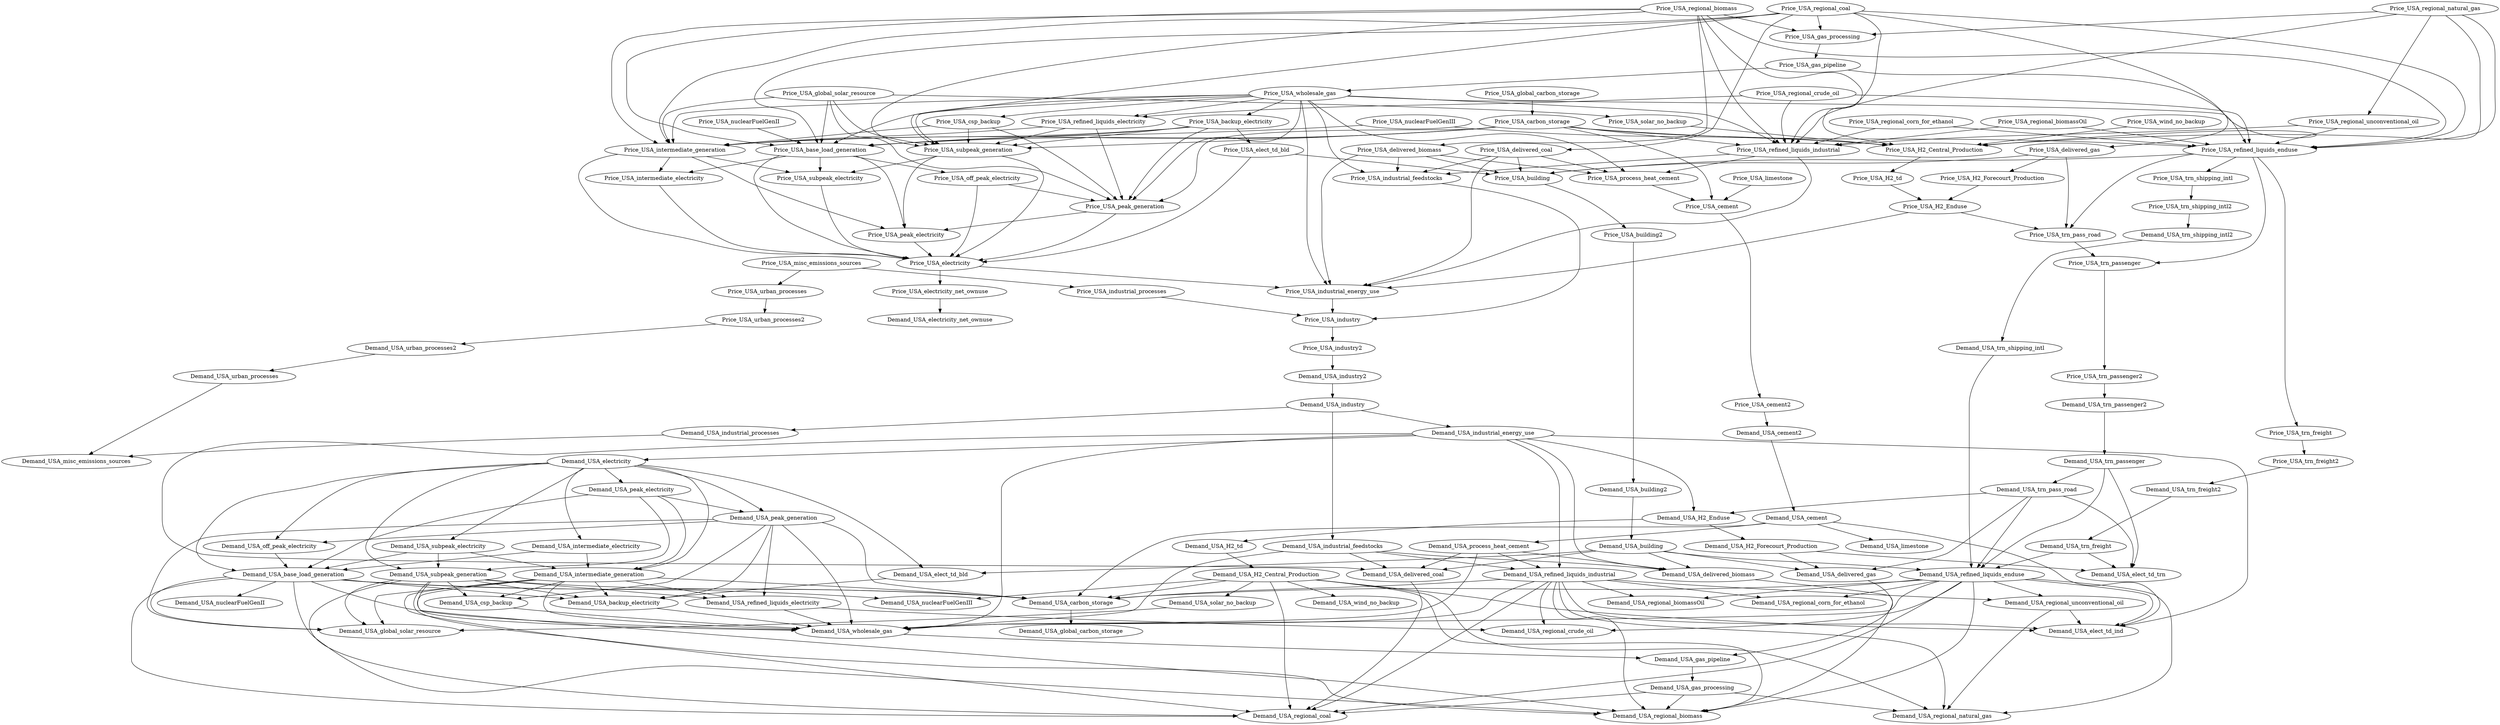 digraph gcam {
Price_USA_wind_no_backup -> Price_USA_H2_Central_Production;
Price_USA_H2_Central_Production -> Price_USA_H2_td;
Price_USA_H2_td -> Price_USA_H2_Enduse;
Price_USA_H2_Enduse -> Price_USA_industrial_energy_use;
Price_USA_H2_Enduse -> Price_USA_trn_pass_road;
Price_USA_trn_pass_road -> Price_USA_trn_passenger;
Price_USA_trn_passenger -> Price_USA_trn_passenger2;
Price_USA_trn_passenger2 -> Demand_USA_trn_passenger2;
Demand_USA_trn_passenger2 -> Demand_USA_trn_passenger;
Demand_USA_trn_passenger -> Demand_USA_elect_td_trn;
Demand_USA_trn_passenger -> Demand_USA_refined_liquids_enduse;
Demand_USA_trn_passenger -> Demand_USA_trn_pass_road;
Demand_USA_trn_pass_road -> Demand_USA_H2_Enduse;
Demand_USA_trn_pass_road -> Demand_USA_delivered_gas;
Demand_USA_trn_pass_road -> Demand_USA_elect_td_trn;
Demand_USA_trn_pass_road -> Demand_USA_refined_liquids_enduse;
Demand_USA_refined_liquids_enduse -> Demand_USA_carbon_storage;
Demand_USA_refined_liquids_enduse -> Demand_USA_elect_td_ind;
Demand_USA_refined_liquids_enduse -> Demand_USA_regional_biomassOil;
Demand_USA_refined_liquids_enduse -> Demand_USA_regional_biomass;
Demand_USA_refined_liquids_enduse -> Demand_USA_regional_coal;
Demand_USA_refined_liquids_enduse -> Demand_USA_regional_corn_for_ethanol;
Demand_USA_refined_liquids_enduse -> Demand_USA_regional_crude_oil;
Demand_USA_refined_liquids_enduse -> Demand_USA_regional_natural_gas;
Demand_USA_refined_liquids_enduse -> Demand_USA_regional_unconventional_oil;
Demand_USA_refined_liquids_enduse -> Demand_USA_wholesale_gas;
Demand_USA_wholesale_gas -> Demand_USA_gas_pipeline;
Demand_USA_gas_pipeline -> Demand_USA_gas_processing;
Demand_USA_gas_processing -> Demand_USA_regional_biomass;
Demand_USA_gas_processing -> Demand_USA_regional_coal;
Demand_USA_gas_processing -> Demand_USA_regional_natural_gas;
Demand_USA_regional_unconventional_oil -> Demand_USA_elect_td_ind;
Demand_USA_regional_unconventional_oil -> Demand_USA_regional_natural_gas;
Demand_USA_carbon_storage -> Demand_USA_global_carbon_storage;
Demand_USA_delivered_gas -> Demand_USA_gas_pipeline;
Demand_USA_H2_Enduse -> Demand_USA_H2_Forecourt_Production;
Demand_USA_H2_Enduse -> Demand_USA_H2_td;
Demand_USA_H2_td -> Demand_USA_H2_Central_Production;
Demand_USA_H2_Central_Production -> Demand_USA_carbon_storage;
Demand_USA_H2_Central_Production -> Demand_USA_elect_td_ind;
Demand_USA_H2_Central_Production -> Demand_USA_nuclearFuelGenIII;
Demand_USA_H2_Central_Production -> Demand_USA_regional_biomass;
Demand_USA_H2_Central_Production -> Demand_USA_regional_coal;
Demand_USA_H2_Central_Production -> Demand_USA_regional_natural_gas;
Demand_USA_H2_Central_Production -> Demand_USA_solar_no_backup;
Demand_USA_H2_Central_Production -> Demand_USA_wind_no_backup;
Demand_USA_solar_no_backup -> Demand_USA_global_solar_resource;
Demand_USA_H2_Forecourt_Production -> Demand_USA_delivered_gas;
Demand_USA_H2_Forecourt_Production -> Demand_USA_elect_td_trn;
Price_USA_industrial_energy_use -> Price_USA_industry;
Price_USA_industry -> Price_USA_industry2;
Price_USA_industry2 -> Demand_USA_industry2;
Demand_USA_industry2 -> Demand_USA_industry;
Demand_USA_industry -> Demand_USA_industrial_energy_use;
Demand_USA_industry -> Demand_USA_industrial_feedstocks;
Demand_USA_industry -> Demand_USA_industrial_processes;
Demand_USA_industrial_processes -> Demand_USA_misc_emissions_sources;
Demand_USA_industrial_feedstocks -> Demand_USA_delivered_biomass;
Demand_USA_industrial_feedstocks -> Demand_USA_delivered_coal;
Demand_USA_industrial_feedstocks -> Demand_USA_refined_liquids_industrial;
Demand_USA_industrial_feedstocks -> Demand_USA_wholesale_gas;
Demand_USA_refined_liquids_industrial -> Demand_USA_carbon_storage;
Demand_USA_refined_liquids_industrial -> Demand_USA_elect_td_ind;
Demand_USA_refined_liquids_industrial -> Demand_USA_regional_biomassOil;
Demand_USA_refined_liquids_industrial -> Demand_USA_regional_biomass;
Demand_USA_refined_liquids_industrial -> Demand_USA_regional_coal;
Demand_USA_refined_liquids_industrial -> Demand_USA_regional_corn_for_ethanol;
Demand_USA_refined_liquids_industrial -> Demand_USA_regional_crude_oil;
Demand_USA_refined_liquids_industrial -> Demand_USA_regional_natural_gas;
Demand_USA_refined_liquids_industrial -> Demand_USA_regional_unconventional_oil;
Demand_USA_refined_liquids_industrial -> Demand_USA_wholesale_gas;
Demand_USA_delivered_coal -> Demand_USA_regional_coal;
Demand_USA_delivered_biomass -> Demand_USA_regional_biomass;
Demand_USA_industrial_energy_use -> Demand_USA_H2_Enduse;
Demand_USA_industrial_energy_use -> Demand_USA_delivered_biomass;
Demand_USA_industrial_energy_use -> Demand_USA_delivered_coal;
Demand_USA_industrial_energy_use -> Demand_USA_elect_td_ind;
Demand_USA_industrial_energy_use -> Demand_USA_electricity;
Demand_USA_industrial_energy_use -> Demand_USA_refined_liquids_industrial;
Demand_USA_industrial_energy_use -> Demand_USA_wholesale_gas;
Demand_USA_electricity -> Demand_USA_base_load_generation;
Demand_USA_electricity -> Demand_USA_elect_td_bld;
Demand_USA_electricity -> Demand_USA_intermediate_electricity;
Demand_USA_electricity -> Demand_USA_intermediate_generation;
Demand_USA_electricity -> Demand_USA_off_peak_electricity;
Demand_USA_electricity -> Demand_USA_peak_electricity;
Demand_USA_electricity -> Demand_USA_peak_generation;
Demand_USA_electricity -> Demand_USA_subpeak_electricity;
Demand_USA_electricity -> Demand_USA_subpeak_generation;
Demand_USA_subpeak_generation -> Demand_USA_backup_electricity;
Demand_USA_subpeak_generation -> Demand_USA_carbon_storage;
Demand_USA_subpeak_generation -> Demand_USA_csp_backup;
Demand_USA_subpeak_generation -> Demand_USA_global_solar_resource;
Demand_USA_subpeak_generation -> Demand_USA_refined_liquids_electricity;
Demand_USA_subpeak_generation -> Demand_USA_regional_biomass;
Demand_USA_subpeak_generation -> Demand_USA_regional_coal;
Demand_USA_subpeak_generation -> Demand_USA_wholesale_gas;
Demand_USA_refined_liquids_electricity -> Demand_USA_regional_crude_oil;
Demand_USA_refined_liquids_electricity -> Demand_USA_wholesale_gas;
Demand_USA_csp_backup -> Demand_USA_wholesale_gas;
Demand_USA_backup_electricity -> Demand_USA_wholesale_gas;
Demand_USA_subpeak_electricity -> Demand_USA_base_load_generation;
Demand_USA_subpeak_electricity -> Demand_USA_intermediate_generation;
Demand_USA_subpeak_electricity -> Demand_USA_subpeak_generation;
Demand_USA_intermediate_generation -> Demand_USA_backup_electricity;
Demand_USA_intermediate_generation -> Demand_USA_carbon_storage;
Demand_USA_intermediate_generation -> Demand_USA_csp_backup;
Demand_USA_intermediate_generation -> Demand_USA_global_solar_resource;
Demand_USA_intermediate_generation -> Demand_USA_refined_liquids_electricity;
Demand_USA_intermediate_generation -> Demand_USA_regional_biomass;
Demand_USA_intermediate_generation -> Demand_USA_regional_coal;
Demand_USA_intermediate_generation -> Demand_USA_wholesale_gas;
Demand_USA_base_load_generation -> Demand_USA_backup_electricity;
Demand_USA_base_load_generation -> Demand_USA_carbon_storage;
Demand_USA_base_load_generation -> Demand_USA_global_solar_resource;
Demand_USA_base_load_generation -> Demand_USA_nuclearFuelGenIII;
Demand_USA_base_load_generation -> Demand_USA_nuclearFuelGenII;
Demand_USA_base_load_generation -> Demand_USA_regional_biomass;
Demand_USA_base_load_generation -> Demand_USA_regional_coal;
Demand_USA_base_load_generation -> Demand_USA_wholesale_gas;
Demand_USA_peak_generation -> Demand_USA_backup_electricity;
Demand_USA_peak_generation -> Demand_USA_carbon_storage;
Demand_USA_peak_generation -> Demand_USA_csp_backup;
Demand_USA_peak_generation -> Demand_USA_global_solar_resource;
Demand_USA_peak_generation -> Demand_USA_off_peak_electricity;
Demand_USA_peak_generation -> Demand_USA_refined_liquids_electricity;
Demand_USA_peak_generation -> Demand_USA_wholesale_gas;
Demand_USA_off_peak_electricity -> Demand_USA_base_load_generation;
Demand_USA_peak_electricity -> Demand_USA_base_load_generation;
Demand_USA_peak_electricity -> Demand_USA_intermediate_generation;
Demand_USA_peak_electricity -> Demand_USA_peak_generation;
Demand_USA_peak_electricity -> Demand_USA_subpeak_generation;
Demand_USA_intermediate_electricity -> Demand_USA_base_load_generation;
Demand_USA_intermediate_electricity -> Demand_USA_intermediate_generation;
Demand_USA_elect_td_bld -> Demand_USA_backup_electricity;
Price_USA_regional_natural_gas -> Price_USA_H2_Central_Production;
Price_USA_regional_natural_gas -> Price_USA_gas_processing;
Price_USA_regional_natural_gas -> Price_USA_refined_liquids_enduse;
Price_USA_regional_natural_gas -> Price_USA_refined_liquids_industrial;
Price_USA_regional_natural_gas -> Price_USA_regional_unconventional_oil;
Price_USA_regional_unconventional_oil -> Price_USA_refined_liquids_enduse;
Price_USA_regional_unconventional_oil -> Price_USA_refined_liquids_industrial;
Price_USA_refined_liquids_industrial -> Price_USA_industrial_energy_use;
Price_USA_refined_liquids_industrial -> Price_USA_industrial_feedstocks;
Price_USA_refined_liquids_industrial -> Price_USA_process_heat_cement;
Price_USA_process_heat_cement -> Price_USA_cement;
Price_USA_cement -> Price_USA_cement2;
Price_USA_cement2 -> Demand_USA_cement2;
Demand_USA_cement2 -> Demand_USA_cement;
Demand_USA_cement -> Demand_USA_carbon_storage;
Demand_USA_cement -> Demand_USA_elect_td_ind;
Demand_USA_cement -> Demand_USA_limestone;
Demand_USA_cement -> Demand_USA_process_heat_cement;
Demand_USA_process_heat_cement -> Demand_USA_delivered_biomass;
Demand_USA_process_heat_cement -> Demand_USA_delivered_coal;
Demand_USA_process_heat_cement -> Demand_USA_refined_liquids_industrial;
Demand_USA_process_heat_cement -> Demand_USA_wholesale_gas;
Price_USA_industrial_feedstocks -> Price_USA_industry;
Price_USA_refined_liquids_enduse -> Price_USA_building;
Price_USA_refined_liquids_enduse -> Price_USA_trn_freight;
Price_USA_refined_liquids_enduse -> Price_USA_trn_pass_road;
Price_USA_refined_liquids_enduse -> Price_USA_trn_passenger;
Price_USA_refined_liquids_enduse -> Price_USA_trn_shipping_intl;
Price_USA_trn_shipping_intl -> Price_USA_trn_shipping_intl2;
Price_USA_trn_shipping_intl2 -> Demand_USA_trn_shipping_intl2;
Demand_USA_trn_shipping_intl2 -> Demand_USA_trn_shipping_intl;
Demand_USA_trn_shipping_intl -> Demand_USA_refined_liquids_enduse;
Price_USA_trn_freight -> Price_USA_trn_freight2;
Price_USA_trn_freight2 -> Demand_USA_trn_freight2;
Demand_USA_trn_freight2 -> Demand_USA_trn_freight;
Demand_USA_trn_freight -> Demand_USA_elect_td_trn;
Demand_USA_trn_freight -> Demand_USA_refined_liquids_enduse;
Price_USA_building -> Price_USA_building2;
Price_USA_building2 -> Demand_USA_building2;
Demand_USA_building2 -> Demand_USA_building;
Demand_USA_building -> Demand_USA_delivered_biomass;
Demand_USA_building -> Demand_USA_delivered_coal;
Demand_USA_building -> Demand_USA_delivered_gas;
Demand_USA_building -> Demand_USA_elect_td_bld;
Demand_USA_building -> Demand_USA_refined_liquids_enduse;
Price_USA_gas_processing -> Price_USA_gas_pipeline;
Price_USA_gas_pipeline -> Price_USA_delivered_gas;
Price_USA_gas_pipeline -> Price_USA_wholesale_gas;
Price_USA_wholesale_gas -> Price_USA_backup_electricity;
Price_USA_wholesale_gas -> Price_USA_base_load_generation;
Price_USA_wholesale_gas -> Price_USA_csp_backup;
Price_USA_wholesale_gas -> Price_USA_industrial_energy_use;
Price_USA_wholesale_gas -> Price_USA_industrial_feedstocks;
Price_USA_wholesale_gas -> Price_USA_intermediate_generation;
Price_USA_wholesale_gas -> Price_USA_peak_generation;
Price_USA_wholesale_gas -> Price_USA_process_heat_cement;
Price_USA_wholesale_gas -> Price_USA_refined_liquids_electricity;
Price_USA_wholesale_gas -> Price_USA_refined_liquids_enduse;
Price_USA_wholesale_gas -> Price_USA_refined_liquids_industrial;
Price_USA_wholesale_gas -> Price_USA_subpeak_generation;
Price_USA_subpeak_generation -> Price_USA_electricity;
Price_USA_subpeak_generation -> Price_USA_peak_electricity;
Price_USA_subpeak_generation -> Price_USA_subpeak_electricity;
Price_USA_subpeak_electricity -> Price_USA_electricity;
Price_USA_electricity -> Price_USA_electricity_net_ownuse;
Price_USA_electricity -> Price_USA_industrial_energy_use;
Price_USA_electricity_net_ownuse -> Demand_USA_electricity_net_ownuse;
Price_USA_peak_electricity -> Price_USA_electricity;
Price_USA_refined_liquids_electricity -> Price_USA_intermediate_generation;
Price_USA_refined_liquids_electricity -> Price_USA_peak_generation;
Price_USA_refined_liquids_electricity -> Price_USA_subpeak_generation;
Price_USA_peak_generation -> Price_USA_electricity;
Price_USA_peak_generation -> Price_USA_peak_electricity;
Price_USA_intermediate_generation -> Price_USA_electricity;
Price_USA_intermediate_generation -> Price_USA_intermediate_electricity;
Price_USA_intermediate_generation -> Price_USA_peak_electricity;
Price_USA_intermediate_generation -> Price_USA_subpeak_electricity;
Price_USA_intermediate_electricity -> Price_USA_electricity;
Price_USA_csp_backup -> Price_USA_intermediate_generation;
Price_USA_csp_backup -> Price_USA_peak_generation;
Price_USA_csp_backup -> Price_USA_subpeak_generation;
Price_USA_base_load_generation -> Price_USA_electricity;
Price_USA_base_load_generation -> Price_USA_intermediate_electricity;
Price_USA_base_load_generation -> Price_USA_off_peak_electricity;
Price_USA_base_load_generation -> Price_USA_peak_electricity;
Price_USA_base_load_generation -> Price_USA_subpeak_electricity;
Price_USA_off_peak_electricity -> Price_USA_electricity;
Price_USA_off_peak_electricity -> Price_USA_peak_generation;
Price_USA_backup_electricity -> Price_USA_base_load_generation;
Price_USA_backup_electricity -> Price_USA_elect_td_bld;
Price_USA_backup_electricity -> Price_USA_intermediate_generation;
Price_USA_backup_electricity -> Price_USA_peak_generation;
Price_USA_backup_electricity -> Price_USA_subpeak_generation;
Price_USA_elect_td_bld -> Price_USA_building;
Price_USA_elect_td_bld -> Price_USA_electricity;
Price_USA_delivered_gas -> Price_USA_H2_Forecourt_Production;
Price_USA_delivered_gas -> Price_USA_building;
Price_USA_delivered_gas -> Price_USA_trn_pass_road;
Price_USA_H2_Forecourt_Production -> Price_USA_H2_Enduse;
Price_USA_regional_crude_oil -> Price_USA_refined_liquids_electricity;
Price_USA_regional_crude_oil -> Price_USA_refined_liquids_enduse;
Price_USA_regional_crude_oil -> Price_USA_refined_liquids_industrial;
Price_USA_regional_corn_for_ethanol -> Price_USA_refined_liquids_enduse;
Price_USA_regional_corn_for_ethanol -> Price_USA_refined_liquids_industrial;
Price_USA_regional_coal -> Price_USA_H2_Central_Production;
Price_USA_regional_coal -> Price_USA_base_load_generation;
Price_USA_regional_coal -> Price_USA_delivered_coal;
Price_USA_regional_coal -> Price_USA_gas_processing;
Price_USA_regional_coal -> Price_USA_intermediate_generation;
Price_USA_regional_coal -> Price_USA_refined_liquids_enduse;
Price_USA_regional_coal -> Price_USA_refined_liquids_industrial;
Price_USA_regional_coal -> Price_USA_subpeak_generation;
Price_USA_delivered_coal -> Price_USA_building;
Price_USA_delivered_coal -> Price_USA_industrial_energy_use;
Price_USA_delivered_coal -> Price_USA_industrial_feedstocks;
Price_USA_delivered_coal -> Price_USA_process_heat_cement;
Price_USA_regional_biomass -> Price_USA_H2_Central_Production;
Price_USA_regional_biomass -> Price_USA_base_load_generation;
Price_USA_regional_biomass -> Price_USA_delivered_biomass;
Price_USA_regional_biomass -> Price_USA_gas_processing;
Price_USA_regional_biomass -> Price_USA_intermediate_generation;
Price_USA_regional_biomass -> Price_USA_refined_liquids_enduse;
Price_USA_regional_biomass -> Price_USA_refined_liquids_industrial;
Price_USA_regional_biomass -> Price_USA_subpeak_generation;
Price_USA_delivered_biomass -> Price_USA_building;
Price_USA_delivered_biomass -> Price_USA_industrial_energy_use;
Price_USA_delivered_biomass -> Price_USA_industrial_feedstocks;
Price_USA_delivered_biomass -> Price_USA_process_heat_cement;
Price_USA_regional_biomassOil -> Price_USA_refined_liquids_enduse;
Price_USA_regional_biomassOil -> Price_USA_refined_liquids_industrial;
Price_USA_nuclearFuelGenII -> Price_USA_base_load_generation;
Price_USA_nuclearFuelGenIII -> Price_USA_H2_Central_Production;
Price_USA_nuclearFuelGenIII -> Price_USA_base_load_generation;
Price_USA_misc_emissions_sources -> Price_USA_industrial_processes;
Price_USA_misc_emissions_sources -> Price_USA_urban_processes;
Price_USA_urban_processes -> Price_USA_urban_processes2;
Price_USA_urban_processes2 -> Demand_USA_urban_processes2;
Demand_USA_urban_processes2 -> Demand_USA_urban_processes;
Demand_USA_urban_processes -> Demand_USA_misc_emissions_sources;
Price_USA_industrial_processes -> Price_USA_industry;
Price_USA_limestone -> Price_USA_cement;
Price_USA_global_solar_resource -> Price_USA_base_load_generation;
Price_USA_global_solar_resource -> Price_USA_intermediate_generation;
Price_USA_global_solar_resource -> Price_USA_peak_generation;
Price_USA_global_solar_resource -> Price_USA_solar_no_backup;
Price_USA_global_solar_resource -> Price_USA_subpeak_generation;
Price_USA_solar_no_backup -> Price_USA_H2_Central_Production;
Price_USA_global_carbon_storage -> Price_USA_carbon_storage;
Price_USA_carbon_storage -> Price_USA_H2_Central_Production;
Price_USA_carbon_storage -> Price_USA_base_load_generation;
Price_USA_carbon_storage -> Price_USA_cement;
Price_USA_carbon_storage -> Price_USA_intermediate_generation;
Price_USA_carbon_storage -> Price_USA_peak_generation;
Price_USA_carbon_storage -> Price_USA_refined_liquids_enduse;
Price_USA_carbon_storage -> Price_USA_refined_liquids_industrial;
Price_USA_carbon_storage -> Price_USA_subpeak_generation;
}
